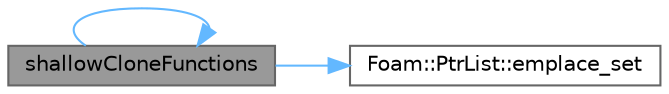 digraph "shallowCloneFunctions"
{
 // LATEX_PDF_SIZE
  bgcolor="transparent";
  edge [fontname=Helvetica,fontsize=10,labelfontname=Helvetica,labelfontsize=10];
  node [fontname=Helvetica,fontsize=10,shape=box,height=0.2,width=0.4];
  rankdir="LR";
  Node1 [id="Node000001",label="shallowCloneFunctions",height=0.2,width=0.4,color="gray40", fillcolor="grey60", style="filled", fontcolor="black",tooltip=" "];
  Node1 -> Node2 [id="edge1_Node000001_Node000002",color="steelblue1",style="solid",tooltip=" "];
  Node2 [id="Node000002",label="Foam::PtrList::emplace_set",height=0.2,width=0.4,color="grey40", fillcolor="white", style="filled",URL="$classFoam_1_1PtrList.html#a76507eb28a08ba04cf96e67a56136f44",tooltip=" "];
  Node1 -> Node1 [id="edge2_Node000001_Node000001",color="steelblue1",style="solid",tooltip=" "];
}
